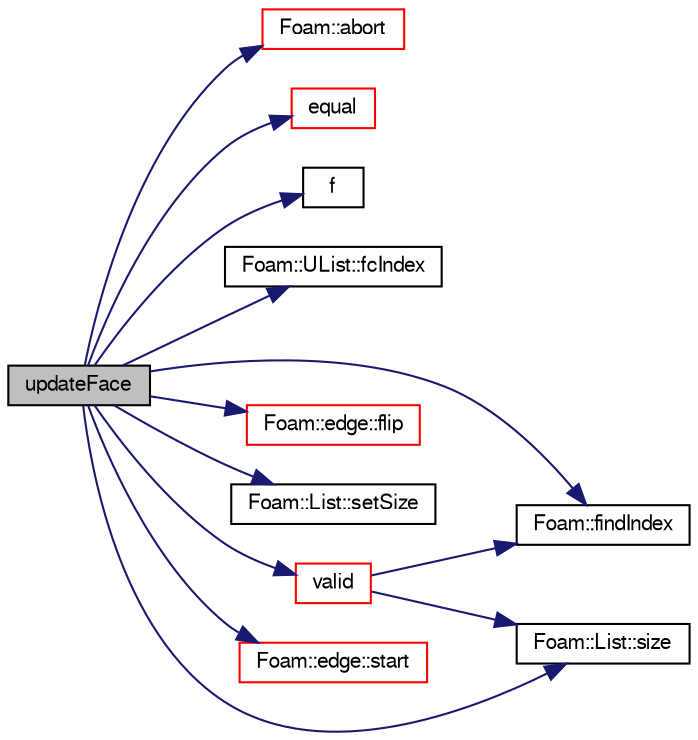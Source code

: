 digraph "updateFace"
{
  bgcolor="transparent";
  edge [fontname="FreeSans",fontsize="10",labelfontname="FreeSans",labelfontsize="10"];
  node [fontname="FreeSans",fontsize="10",shape=record];
  rankdir="LR";
  Node276 [label="updateFace",height=0.2,width=0.4,color="black", fillcolor="grey75", style="filled", fontcolor="black"];
  Node276 -> Node277 [color="midnightblue",fontsize="10",style="solid",fontname="FreeSans"];
  Node277 [label="Foam::abort",height=0.2,width=0.4,color="red",URL="$a21124.html#a447107a607d03e417307c203fa5fb44b"];
  Node276 -> Node320 [color="midnightblue",fontsize="10",style="solid",fontname="FreeSans"];
  Node320 [label="equal",height=0.2,width=0.4,color="red",URL="$a24830.html#aeaa4f1a12460cd78207c8ed1b40dee76",tooltip="Same (like operator==) "];
  Node276 -> Node323 [color="midnightblue",fontsize="10",style="solid",fontname="FreeSans"];
  Node323 [label="f",height=0.2,width=0.4,color="black",URL="$a17900.html#a888be93833ac7a23170555c69c690288"];
  Node276 -> Node324 [color="midnightblue",fontsize="10",style="solid",fontname="FreeSans"];
  Node324 [label="Foam::UList::fcIndex",height=0.2,width=0.4,color="black",URL="$a25698.html#a512534dbc231b74b95ff84902c1b2087",tooltip="Return the forward circular index, i.e. the next index. "];
  Node276 -> Node325 [color="midnightblue",fontsize="10",style="solid",fontname="FreeSans"];
  Node325 [label="Foam::findIndex",height=0.2,width=0.4,color="black",URL="$a21124.html#ac16695f83f370df159eed19f92d095fb",tooltip="Find first occurence of given element and return index,. "];
  Node276 -> Node326 [color="midnightblue",fontsize="10",style="solid",fontname="FreeSans"];
  Node326 [label="Foam::edge::flip",height=0.2,width=0.4,color="red",URL="$a27210.html#a126cb0362ae2e7935520fb27343bad31",tooltip="Flip the edge in-place. "];
  Node276 -> Node333 [color="midnightblue",fontsize="10",style="solid",fontname="FreeSans"];
  Node333 [label="Foam::List::setSize",height=0.2,width=0.4,color="black",URL="$a25694.html#aedb985ffeaf1bdbfeccc2a8730405703",tooltip="Reset size of List. "];
  Node276 -> Node334 [color="midnightblue",fontsize="10",style="solid",fontname="FreeSans"];
  Node334 [label="Foam::List::size",height=0.2,width=0.4,color="black",URL="$a25694.html#a8a5f6fa29bd4b500caf186f60245b384",tooltip="Override size to be inconsistent with allocated storage. "];
  Node276 -> Node335 [color="midnightblue",fontsize="10",style="solid",fontname="FreeSans"];
  Node335 [label="Foam::edge::start",height=0.2,width=0.4,color="red",URL="$a27210.html#afe56bdd2031bbf8321e35e2330c0b990",tooltip="Return start vertex label. "];
  Node276 -> Node337 [color="midnightblue",fontsize="10",style="solid",fontname="FreeSans"];
  Node337 [label="valid",height=0.2,width=0.4,color="red",URL="$a24830.html#aa4ad85c1548bba1f67ef9566c82f7baa",tooltip="Check whether origin has been changed at all or. "];
  Node337 -> Node325 [color="midnightblue",fontsize="10",style="solid",fontname="FreeSans"];
  Node337 -> Node334 [color="midnightblue",fontsize="10",style="solid",fontname="FreeSans"];
}
